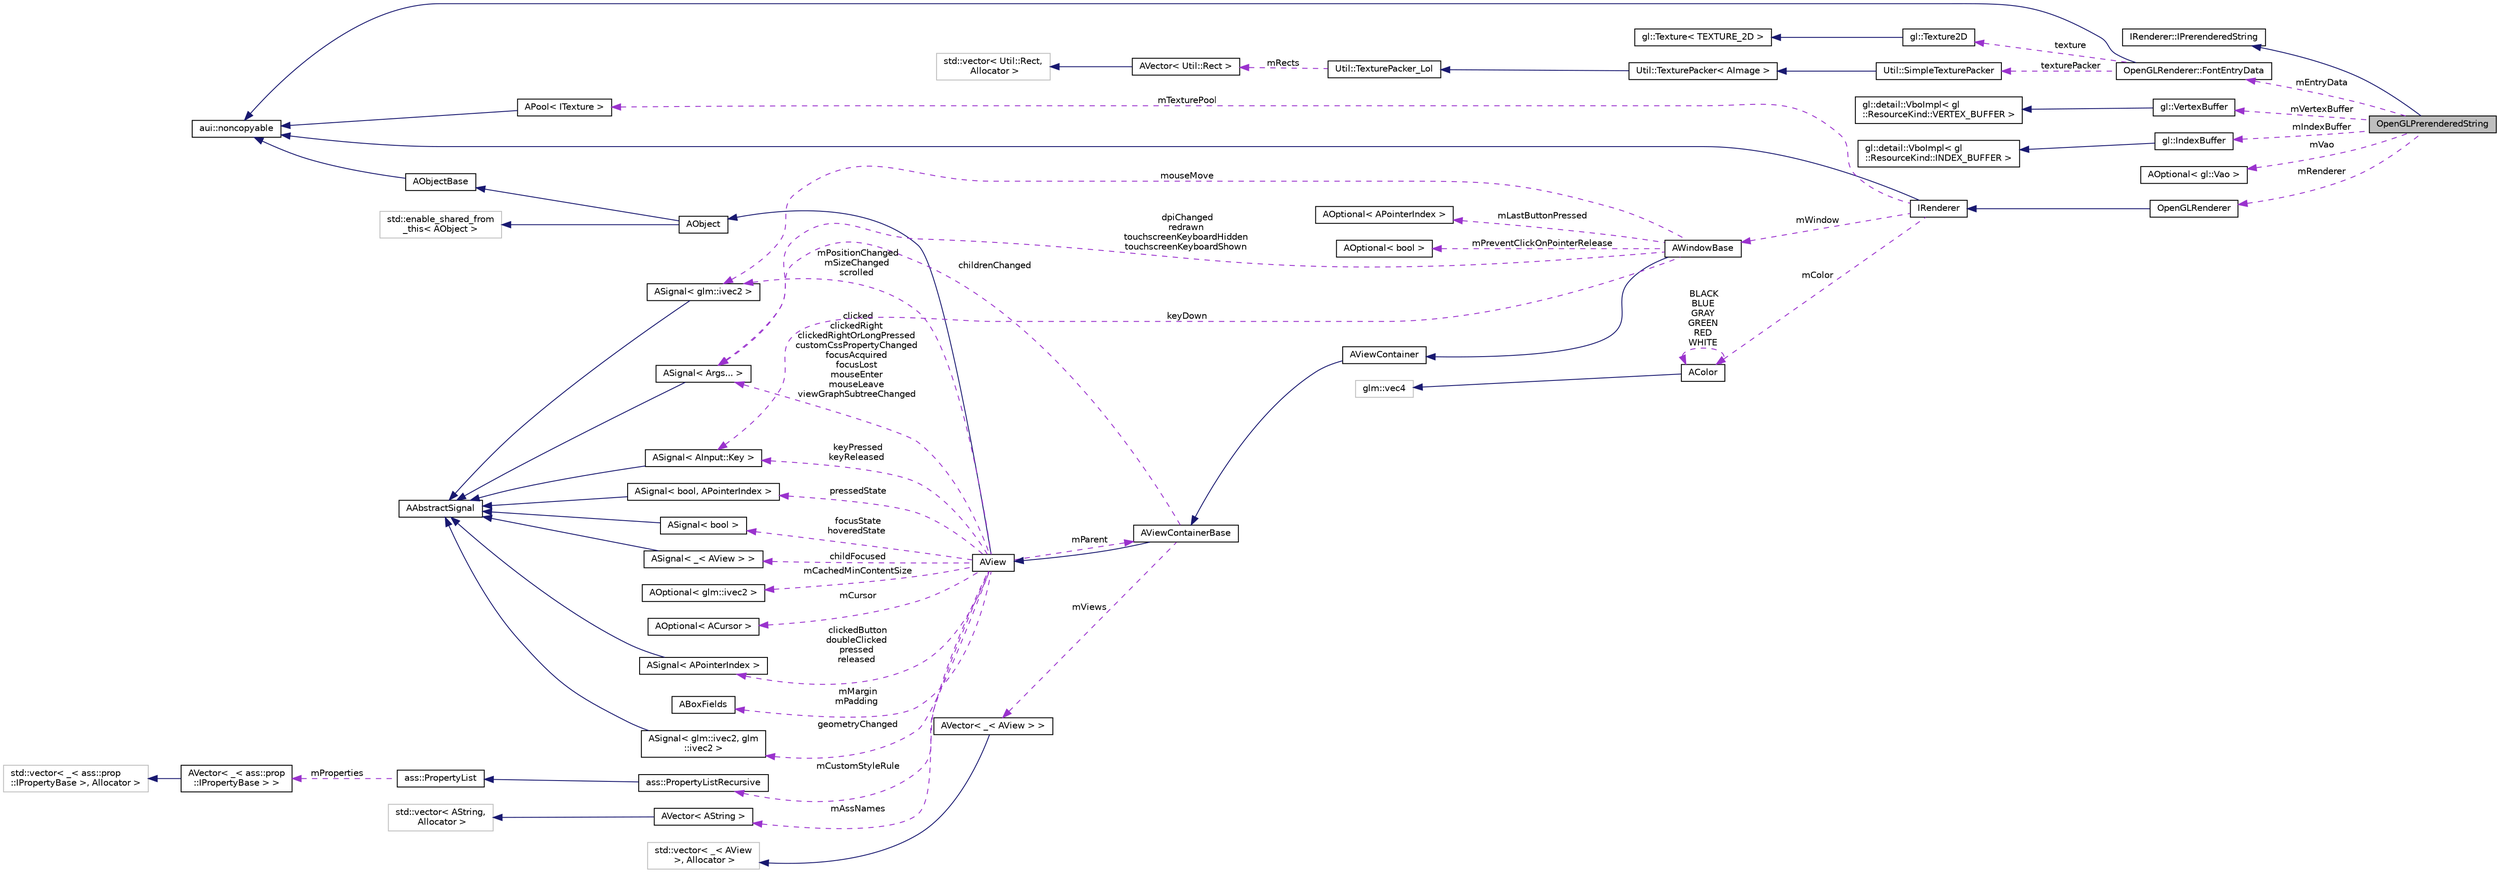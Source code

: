 digraph "OpenGLPrerenderedString"
{
 // LATEX_PDF_SIZE
  edge [fontname="Helvetica",fontsize="10",labelfontname="Helvetica",labelfontsize="10"];
  node [fontname="Helvetica",fontsize="10",shape=record];
  rankdir="LR";
  Node1 [label="OpenGLPrerenderedString",height=0.2,width=0.4,color="black", fillcolor="grey75", style="filled", fontcolor="black",tooltip=" "];
  Node2 -> Node1 [dir="back",color="midnightblue",fontsize="10",style="solid",fontname="Helvetica"];
  Node2 [label="IRenderer::IPrerenderedString",height=0.2,width=0.4,color="black", fillcolor="white", style="filled",URL="$classIRenderer_1_1IPrerenderedString.html",tooltip=" "];
  Node3 -> Node1 [dir="back",color="darkorchid3",fontsize="10",style="dashed",label=" mEntryData" ,fontname="Helvetica"];
  Node3 [label="OpenGLRenderer::FontEntryData",height=0.2,width=0.4,color="black", fillcolor="white", style="filled",URL="$structOpenGLRenderer_1_1FontEntryData.html",tooltip=" "];
  Node4 -> Node3 [dir="back",color="midnightblue",fontsize="10",style="solid",fontname="Helvetica"];
  Node4 [label="aui::noncopyable",height=0.2,width=0.4,color="black", fillcolor="white", style="filled",URL="$structaui_1_1noncopyable.html",tooltip="Forbids copy of your class."];
  Node5 -> Node3 [dir="back",color="darkorchid3",fontsize="10",style="dashed",label=" texture" ,fontname="Helvetica"];
  Node5 [label="gl::Texture2D",height=0.2,width=0.4,color="black", fillcolor="white", style="filled",URL="$classgl_1_1Texture2D.html",tooltip=" "];
  Node6 -> Node5 [dir="back",color="midnightblue",fontsize="10",style="solid",fontname="Helvetica"];
  Node6 [label="gl::Texture\< TEXTURE_2D \>",height=0.2,width=0.4,color="black", fillcolor="white", style="filled",URL="$classgl_1_1Texture.html",tooltip=" "];
  Node7 -> Node3 [dir="back",color="darkorchid3",fontsize="10",style="dashed",label=" texturePacker" ,fontname="Helvetica"];
  Node7 [label="Util::SimpleTexturePacker",height=0.2,width=0.4,color="black", fillcolor="white", style="filled",URL="$classUtil_1_1SimpleTexturePacker.html",tooltip=" "];
  Node8 -> Node7 [dir="back",color="midnightblue",fontsize="10",style="solid",fontname="Helvetica"];
  Node8 [label="Util::TexturePacker\< AImage \>",height=0.2,width=0.4,color="black", fillcolor="white", style="filled",URL="$classUtil_1_1TexturePacker.html",tooltip=" "];
  Node9 -> Node8 [dir="back",color="midnightblue",fontsize="10",style="solid",fontname="Helvetica"];
  Node9 [label="Util::TexturePacker_Lol",height=0.2,width=0.4,color="black", fillcolor="white", style="filled",URL="$classUtil_1_1TexturePacker__Lol.html",tooltip=" "];
  Node10 -> Node9 [dir="back",color="darkorchid3",fontsize="10",style="dashed",label=" mRects" ,fontname="Helvetica"];
  Node10 [label="AVector\< Util::Rect \>",height=0.2,width=0.4,color="black", fillcolor="white", style="filled",URL="$classAVector.html",tooltip=" "];
  Node11 -> Node10 [dir="back",color="midnightblue",fontsize="10",style="solid",fontname="Helvetica"];
  Node11 [label="std::vector\< Util::Rect,\l Allocator \>",height=0.2,width=0.4,color="grey75", fillcolor="white", style="filled",tooltip=" "];
  Node12 -> Node1 [dir="back",color="darkorchid3",fontsize="10",style="dashed",label=" mVertexBuffer" ,fontname="Helvetica"];
  Node12 [label="gl::VertexBuffer",height=0.2,width=0.4,color="black", fillcolor="white", style="filled",URL="$classgl_1_1VertexBuffer.html",tooltip=" "];
  Node13 -> Node12 [dir="back",color="midnightblue",fontsize="10",style="solid",fontname="Helvetica"];
  Node13 [label="gl::detail::VboImpl\< gl\l::ResourceKind::VERTEX_BUFFER \>",height=0.2,width=0.4,color="black", fillcolor="white", style="filled",URL="$classgl_1_1detail_1_1VboImpl.html",tooltip=" "];
  Node14 -> Node1 [dir="back",color="darkorchid3",fontsize="10",style="dashed",label=" mIndexBuffer" ,fontname="Helvetica"];
  Node14 [label="gl::IndexBuffer",height=0.2,width=0.4,color="black", fillcolor="white", style="filled",URL="$classgl_1_1IndexBuffer.html",tooltip=" "];
  Node15 -> Node14 [dir="back",color="midnightblue",fontsize="10",style="solid",fontname="Helvetica"];
  Node15 [label="gl::detail::VboImpl\< gl\l::ResourceKind::INDEX_BUFFER \>",height=0.2,width=0.4,color="black", fillcolor="white", style="filled",URL="$classgl_1_1detail_1_1VboImpl.html",tooltip=" "];
  Node16 -> Node1 [dir="back",color="darkorchid3",fontsize="10",style="dashed",label=" mVao" ,fontname="Helvetica"];
  Node16 [label="AOptional\< gl::Vao \>",height=0.2,width=0.4,color="black", fillcolor="white", style="filled",URL="$classAOptional.html",tooltip=" "];
  Node17 -> Node1 [dir="back",color="darkorchid3",fontsize="10",style="dashed",label=" mRenderer" ,fontname="Helvetica"];
  Node17 [label="OpenGLRenderer",height=0.2,width=0.4,color="black", fillcolor="white", style="filled",URL="$classOpenGLRenderer.html",tooltip=" "];
  Node18 -> Node17 [dir="back",color="midnightblue",fontsize="10",style="solid",fontname="Helvetica"];
  Node18 [label="IRenderer",height=0.2,width=0.4,color="black", fillcolor="white", style="filled",URL="$classIRenderer.html",tooltip="Base class for rendering."];
  Node4 -> Node18 [dir="back",color="midnightblue",fontsize="10",style="solid",fontname="Helvetica"];
  Node19 -> Node18 [dir="back",color="darkorchid3",fontsize="10",style="dashed",label=" mColor" ,fontname="Helvetica"];
  Node19 [label="AColor",height=0.2,width=0.4,color="black", fillcolor="white", style="filled",URL="$classAColor.html",tooltip="Represents a 4-component floating point color."];
  Node20 -> Node19 [dir="back",color="midnightblue",fontsize="10",style="solid",fontname="Helvetica"];
  Node20 [label="glm::vec4",height=0.2,width=0.4,color="grey75", fillcolor="white", style="filled",tooltip=" "];
  Node19 -> Node19 [dir="back",color="darkorchid3",fontsize="10",style="dashed",label=" BLACK\nBLUE\nGRAY\nGREEN\nRED\nWHITE" ,fontname="Helvetica"];
  Node21 -> Node18 [dir="back",color="darkorchid3",fontsize="10",style="dashed",label=" mTexturePool" ,fontname="Helvetica"];
  Node21 [label="APool\< ITexture \>",height=0.2,width=0.4,color="black", fillcolor="white", style="filled",URL="$classAPool.html",tooltip=" "];
  Node4 -> Node21 [dir="back",color="midnightblue",fontsize="10",style="solid",fontname="Helvetica"];
  Node22 -> Node18 [dir="back",color="darkorchid3",fontsize="10",style="dashed",label=" mWindow" ,fontname="Helvetica"];
  Node22 [label="AWindowBase",height=0.2,width=0.4,color="black", fillcolor="white", style="filled",URL="$classAWindowBase.html",tooltip=" "];
  Node23 -> Node22 [dir="back",color="midnightblue",fontsize="10",style="solid",fontname="Helvetica"];
  Node23 [label="AViewContainer",height=0.2,width=0.4,color="black", fillcolor="white", style="filled",URL="$classAViewContainer.html",tooltip="A trivial modifiable view that represents a set of views."];
  Node24 -> Node23 [dir="back",color="midnightblue",fontsize="10",style="solid",fontname="Helvetica"];
  Node24 [label="AViewContainerBase",height=0.2,width=0.4,color="black", fillcolor="white", style="filled",URL="$classAViewContainerBase.html",tooltip="A view that represents a set of views."];
  Node25 -> Node24 [dir="back",color="midnightblue",fontsize="10",style="solid",fontname="Helvetica"];
  Node25 [label="AView",height=0.2,width=0.4,color="black", fillcolor="white", style="filled",URL="$classAView.html",tooltip="Base class of all UI objects."];
  Node26 -> Node25 [dir="back",color="midnightblue",fontsize="10",style="solid",fontname="Helvetica"];
  Node26 [label="AObject",height=0.2,width=0.4,color="black", fillcolor="white", style="filled",URL="$classAObject.html",tooltip="A base object class."];
  Node27 -> Node26 [dir="back",color="midnightblue",fontsize="10",style="solid",fontname="Helvetica"];
  Node27 [label="AObjectBase",height=0.2,width=0.4,color="black", fillcolor="white", style="filled",URL="$classAObjectBase.html",tooltip=" "];
  Node4 -> Node27 [dir="back",color="midnightblue",fontsize="10",style="solid",fontname="Helvetica"];
  Node28 -> Node26 [dir="back",color="midnightblue",fontsize="10",style="solid",fontname="Helvetica"];
  Node28 [label="std::enable_shared_from\l_this\< AObject \>",height=0.2,width=0.4,color="grey75", fillcolor="white", style="filled",tooltip=" "];
  Node24 -> Node25 [dir="back",color="darkorchid3",fontsize="10",style="dashed",label=" mParent" ,fontname="Helvetica"];
  Node29 -> Node25 [dir="back",color="darkorchid3",fontsize="10",style="dashed",label=" mAssNames" ,fontname="Helvetica"];
  Node29 [label="AVector\< AString \>",height=0.2,width=0.4,color="black", fillcolor="white", style="filled",URL="$classAVector.html",tooltip=" "];
  Node30 -> Node29 [dir="back",color="midnightblue",fontsize="10",style="solid",fontname="Helvetica"];
  Node30 [label="std::vector\< AString,\l Allocator \>",height=0.2,width=0.4,color="grey75", fillcolor="white", style="filled",tooltip=" "];
  Node31 -> Node25 [dir="back",color="darkorchid3",fontsize="10",style="dashed",label=" clicked\nclickedRight\nclickedRightOrLongPressed\ncustomCssPropertyChanged\nfocusAcquired\nfocusLost\nmouseEnter\nmouseLeave\nviewGraphSubtreeChanged" ,fontname="Helvetica"];
  Node31 [label="ASignal\< Args... \>",height=0.2,width=0.4,color="black", fillcolor="white", style="filled",URL="$classASignal.html",tooltip=" "];
  Node32 -> Node31 [dir="back",color="midnightblue",fontsize="10",style="solid",fontname="Helvetica"];
  Node32 [label="AAbstractSignal",height=0.2,width=0.4,color="black", fillcolor="white", style="filled",URL="$classAAbstractSignal.html",tooltip="Base class for signal."];
  Node33 -> Node25 [dir="back",color="darkorchid3",fontsize="10",style="dashed",label=" mCustomStyleRule" ,fontname="Helvetica"];
  Node33 [label="ass::PropertyListRecursive",height=0.2,width=0.4,color="black", fillcolor="white", style="filled",URL="$structass_1_1PropertyListRecursive.html",tooltip=" "];
  Node34 -> Node33 [dir="back",color="midnightblue",fontsize="10",style="solid",fontname="Helvetica"];
  Node34 [label="ass::PropertyList",height=0.2,width=0.4,color="black", fillcolor="white", style="filled",URL="$structass_1_1PropertyList.html",tooltip=" "];
  Node35 -> Node34 [dir="back",color="darkorchid3",fontsize="10",style="dashed",label=" mProperties" ,fontname="Helvetica"];
  Node35 [label="AVector\< _\< ass::prop\l::IPropertyBase \> \>",height=0.2,width=0.4,color="black", fillcolor="white", style="filled",URL="$classAVector.html",tooltip=" "];
  Node36 -> Node35 [dir="back",color="midnightblue",fontsize="10",style="solid",fontname="Helvetica"];
  Node36 [label="std::vector\< _\< ass::prop\l::IPropertyBase \>, Allocator \>",height=0.2,width=0.4,color="grey75", fillcolor="white", style="filled",tooltip=" "];
  Node37 -> Node25 [dir="back",color="darkorchid3",fontsize="10",style="dashed",label=" childFocused" ,fontname="Helvetica"];
  Node37 [label="ASignal\< _\< AView \> \>",height=0.2,width=0.4,color="black", fillcolor="white", style="filled",URL="$classASignal.html",tooltip=" "];
  Node32 -> Node37 [dir="back",color="midnightblue",fontsize="10",style="solid",fontname="Helvetica"];
  Node38 -> Node25 [dir="back",color="darkorchid3",fontsize="10",style="dashed",label=" keyPressed\nkeyReleased" ,fontname="Helvetica"];
  Node38 [label="ASignal\< AInput::Key \>",height=0.2,width=0.4,color="black", fillcolor="white", style="filled",URL="$classASignal.html",tooltip=" "];
  Node32 -> Node38 [dir="back",color="midnightblue",fontsize="10",style="solid",fontname="Helvetica"];
  Node39 -> Node25 [dir="back",color="darkorchid3",fontsize="10",style="dashed",label=" clickedButton\ndoubleClicked\npressed\nreleased" ,fontname="Helvetica"];
  Node39 [label="ASignal\< APointerIndex \>",height=0.2,width=0.4,color="black", fillcolor="white", style="filled",URL="$classASignal.html",tooltip=" "];
  Node32 -> Node39 [dir="back",color="midnightblue",fontsize="10",style="solid",fontname="Helvetica"];
  Node40 -> Node25 [dir="back",color="darkorchid3",fontsize="10",style="dashed",label=" geometryChanged" ,fontname="Helvetica"];
  Node40 [label="ASignal\< glm::ivec2, glm\l::ivec2 \>",height=0.2,width=0.4,color="black", fillcolor="white", style="filled",URL="$classASignal.html",tooltip=" "];
  Node32 -> Node40 [dir="back",color="midnightblue",fontsize="10",style="solid",fontname="Helvetica"];
  Node41 -> Node25 [dir="back",color="darkorchid3",fontsize="10",style="dashed",label=" mCachedMinContentSize" ,fontname="Helvetica"];
  Node41 [label="AOptional\< glm::ivec2 \>",height=0.2,width=0.4,color="black", fillcolor="white", style="filled",URL="$classAOptional.html",tooltip=" "];
  Node42 -> Node25 [dir="back",color="darkorchid3",fontsize="10",style="dashed",label=" mCursor" ,fontname="Helvetica"];
  Node42 [label="AOptional\< ACursor \>",height=0.2,width=0.4,color="black", fillcolor="white", style="filled",URL="$classAOptional.html",tooltip=" "];
  Node43 -> Node25 [dir="back",color="darkorchid3",fontsize="10",style="dashed",label=" mPositionChanged\nmSizeChanged\nscrolled" ,fontname="Helvetica"];
  Node43 [label="ASignal\< glm::ivec2 \>",height=0.2,width=0.4,color="black", fillcolor="white", style="filled",URL="$classASignal.html",tooltip=" "];
  Node32 -> Node43 [dir="back",color="midnightblue",fontsize="10",style="solid",fontname="Helvetica"];
  Node44 -> Node25 [dir="back",color="darkorchid3",fontsize="10",style="dashed",label=" mMargin\nmPadding" ,fontname="Helvetica"];
  Node44 [label="ABoxFields",height=0.2,width=0.4,color="black", fillcolor="white", style="filled",URL="$structABoxFields.html",tooltip="Represents a rectangle fields. Useful for margin and padding around AViews."];
  Node45 -> Node25 [dir="back",color="darkorchid3",fontsize="10",style="dashed",label=" focusState\nhoveredState" ,fontname="Helvetica"];
  Node45 [label="ASignal\< bool \>",height=0.2,width=0.4,color="black", fillcolor="white", style="filled",URL="$classASignal.html",tooltip=" "];
  Node32 -> Node45 [dir="back",color="midnightblue",fontsize="10",style="solid",fontname="Helvetica"];
  Node46 -> Node25 [dir="back",color="darkorchid3",fontsize="10",style="dashed",label=" pressedState" ,fontname="Helvetica"];
  Node46 [label="ASignal\< bool, APointerIndex \>",height=0.2,width=0.4,color="black", fillcolor="white", style="filled",URL="$classASignal.html",tooltip=" "];
  Node32 -> Node46 [dir="back",color="midnightblue",fontsize="10",style="solid",fontname="Helvetica"];
  Node31 -> Node24 [dir="back",color="darkorchid3",fontsize="10",style="dashed",label=" childrenChanged" ,fontname="Helvetica"];
  Node47 -> Node24 [dir="back",color="darkorchid3",fontsize="10",style="dashed",label=" mViews" ,fontname="Helvetica"];
  Node47 [label="AVector\< _\< AView \> \>",height=0.2,width=0.4,color="black", fillcolor="white", style="filled",URL="$classAVector.html",tooltip=" "];
  Node48 -> Node47 [dir="back",color="midnightblue",fontsize="10",style="solid",fontname="Helvetica"];
  Node48 [label="std::vector\< _\< AView\l \>, Allocator \>",height=0.2,width=0.4,color="grey75", fillcolor="white", style="filled",tooltip=" "];
  Node31 -> Node22 [dir="back",color="darkorchid3",fontsize="10",style="dashed",label=" dpiChanged\nredrawn\ntouchscreenKeyboardHidden\ntouchscreenKeyboardShown" ,fontname="Helvetica"];
  Node49 -> Node22 [dir="back",color="darkorchid3",fontsize="10",style="dashed",label=" mLastButtonPressed" ,fontname="Helvetica"];
  Node49 [label="AOptional\< APointerIndex \>",height=0.2,width=0.4,color="black", fillcolor="white", style="filled",URL="$classAOptional.html",tooltip=" "];
  Node38 -> Node22 [dir="back",color="darkorchid3",fontsize="10",style="dashed",label=" keyDown" ,fontname="Helvetica"];
  Node43 -> Node22 [dir="back",color="darkorchid3",fontsize="10",style="dashed",label=" mouseMove" ,fontname="Helvetica"];
  Node50 -> Node22 [dir="back",color="darkorchid3",fontsize="10",style="dashed",label=" mPreventClickOnPointerRelease" ,fontname="Helvetica"];
  Node50 [label="AOptional\< bool \>",height=0.2,width=0.4,color="black", fillcolor="white", style="filled",URL="$classAOptional.html",tooltip=" "];
}
